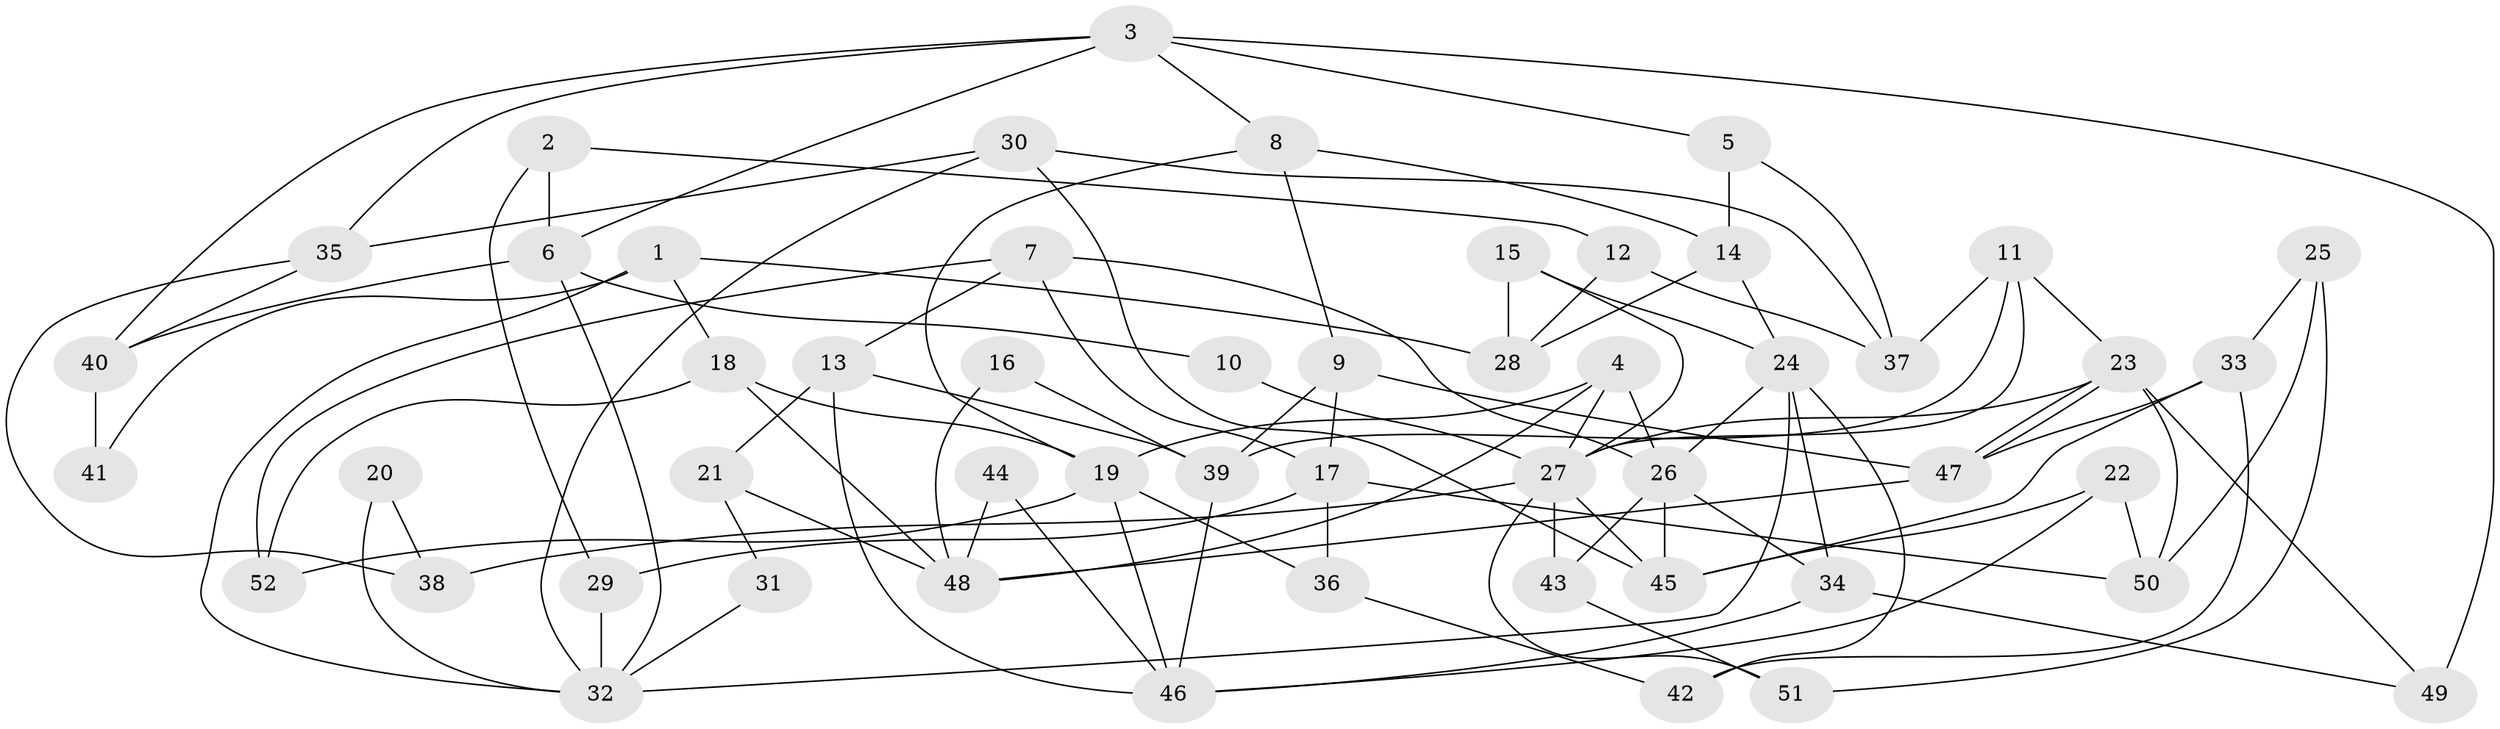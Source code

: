 // coarse degree distribution, {7: 0.25, 9: 0.0625, 5: 0.25, 6: 0.0625, 3: 0.125, 4: 0.125, 11: 0.0625, 8: 0.0625}
// Generated by graph-tools (version 1.1) at 2025/37/03/04/25 23:37:11]
// undirected, 52 vertices, 104 edges
graph export_dot {
  node [color=gray90,style=filled];
  1;
  2;
  3;
  4;
  5;
  6;
  7;
  8;
  9;
  10;
  11;
  12;
  13;
  14;
  15;
  16;
  17;
  18;
  19;
  20;
  21;
  22;
  23;
  24;
  25;
  26;
  27;
  28;
  29;
  30;
  31;
  32;
  33;
  34;
  35;
  36;
  37;
  38;
  39;
  40;
  41;
  42;
  43;
  44;
  45;
  46;
  47;
  48;
  49;
  50;
  51;
  52;
  1 -- 18;
  1 -- 32;
  1 -- 28;
  1 -- 41;
  2 -- 6;
  2 -- 12;
  2 -- 29;
  3 -- 40;
  3 -- 49;
  3 -- 5;
  3 -- 6;
  3 -- 8;
  3 -- 35;
  4 -- 19;
  4 -- 27;
  4 -- 26;
  4 -- 48;
  5 -- 14;
  5 -- 37;
  6 -- 32;
  6 -- 10;
  6 -- 40;
  7 -- 26;
  7 -- 17;
  7 -- 13;
  7 -- 52;
  8 -- 9;
  8 -- 14;
  8 -- 19;
  9 -- 17;
  9 -- 47;
  9 -- 39;
  10 -- 27;
  11 -- 39;
  11 -- 27;
  11 -- 23;
  11 -- 37;
  12 -- 28;
  12 -- 37;
  13 -- 46;
  13 -- 21;
  13 -- 39;
  14 -- 24;
  14 -- 28;
  15 -- 27;
  15 -- 28;
  15 -- 24;
  16 -- 39;
  16 -- 48;
  17 -- 36;
  17 -- 50;
  17 -- 29;
  18 -- 52;
  18 -- 19;
  18 -- 48;
  19 -- 46;
  19 -- 36;
  19 -- 52;
  20 -- 32;
  20 -- 38;
  21 -- 48;
  21 -- 31;
  22 -- 45;
  22 -- 46;
  22 -- 50;
  23 -- 47;
  23 -- 47;
  23 -- 27;
  23 -- 49;
  23 -- 50;
  24 -- 26;
  24 -- 32;
  24 -- 34;
  24 -- 42;
  25 -- 50;
  25 -- 33;
  25 -- 51;
  26 -- 43;
  26 -- 34;
  26 -- 45;
  27 -- 45;
  27 -- 38;
  27 -- 43;
  27 -- 51;
  29 -- 32;
  30 -- 32;
  30 -- 37;
  30 -- 35;
  30 -- 45;
  31 -- 32;
  33 -- 45;
  33 -- 47;
  33 -- 42;
  34 -- 46;
  34 -- 49;
  35 -- 38;
  35 -- 40;
  36 -- 42;
  39 -- 46;
  40 -- 41;
  43 -- 51;
  44 -- 46;
  44 -- 48;
  47 -- 48;
}
